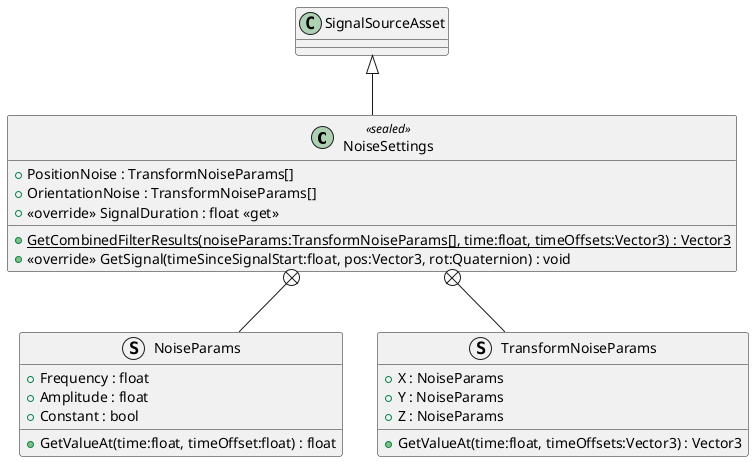 @startuml
class NoiseSettings <<sealed>> {
    + PositionNoise : TransformNoiseParams[]
    + OrientationNoise : TransformNoiseParams[]
    + {static} GetCombinedFilterResults(noiseParams:TransformNoiseParams[], time:float, timeOffsets:Vector3) : Vector3
    + <<override>> SignalDuration : float <<get>>
    + <<override>> GetSignal(timeSinceSignalStart:float, pos:Vector3, rot:Quaternion) : void
}
struct NoiseParams {
    + Frequency : float
    + Amplitude : float
    + Constant : bool
    + GetValueAt(time:float, timeOffset:float) : float
}
struct TransformNoiseParams {
    + X : NoiseParams
    + Y : NoiseParams
    + Z : NoiseParams
    + GetValueAt(time:float, timeOffsets:Vector3) : Vector3
}
SignalSourceAsset <|-- NoiseSettings
NoiseSettings +-- NoiseParams
NoiseSettings +-- TransformNoiseParams
@enduml
